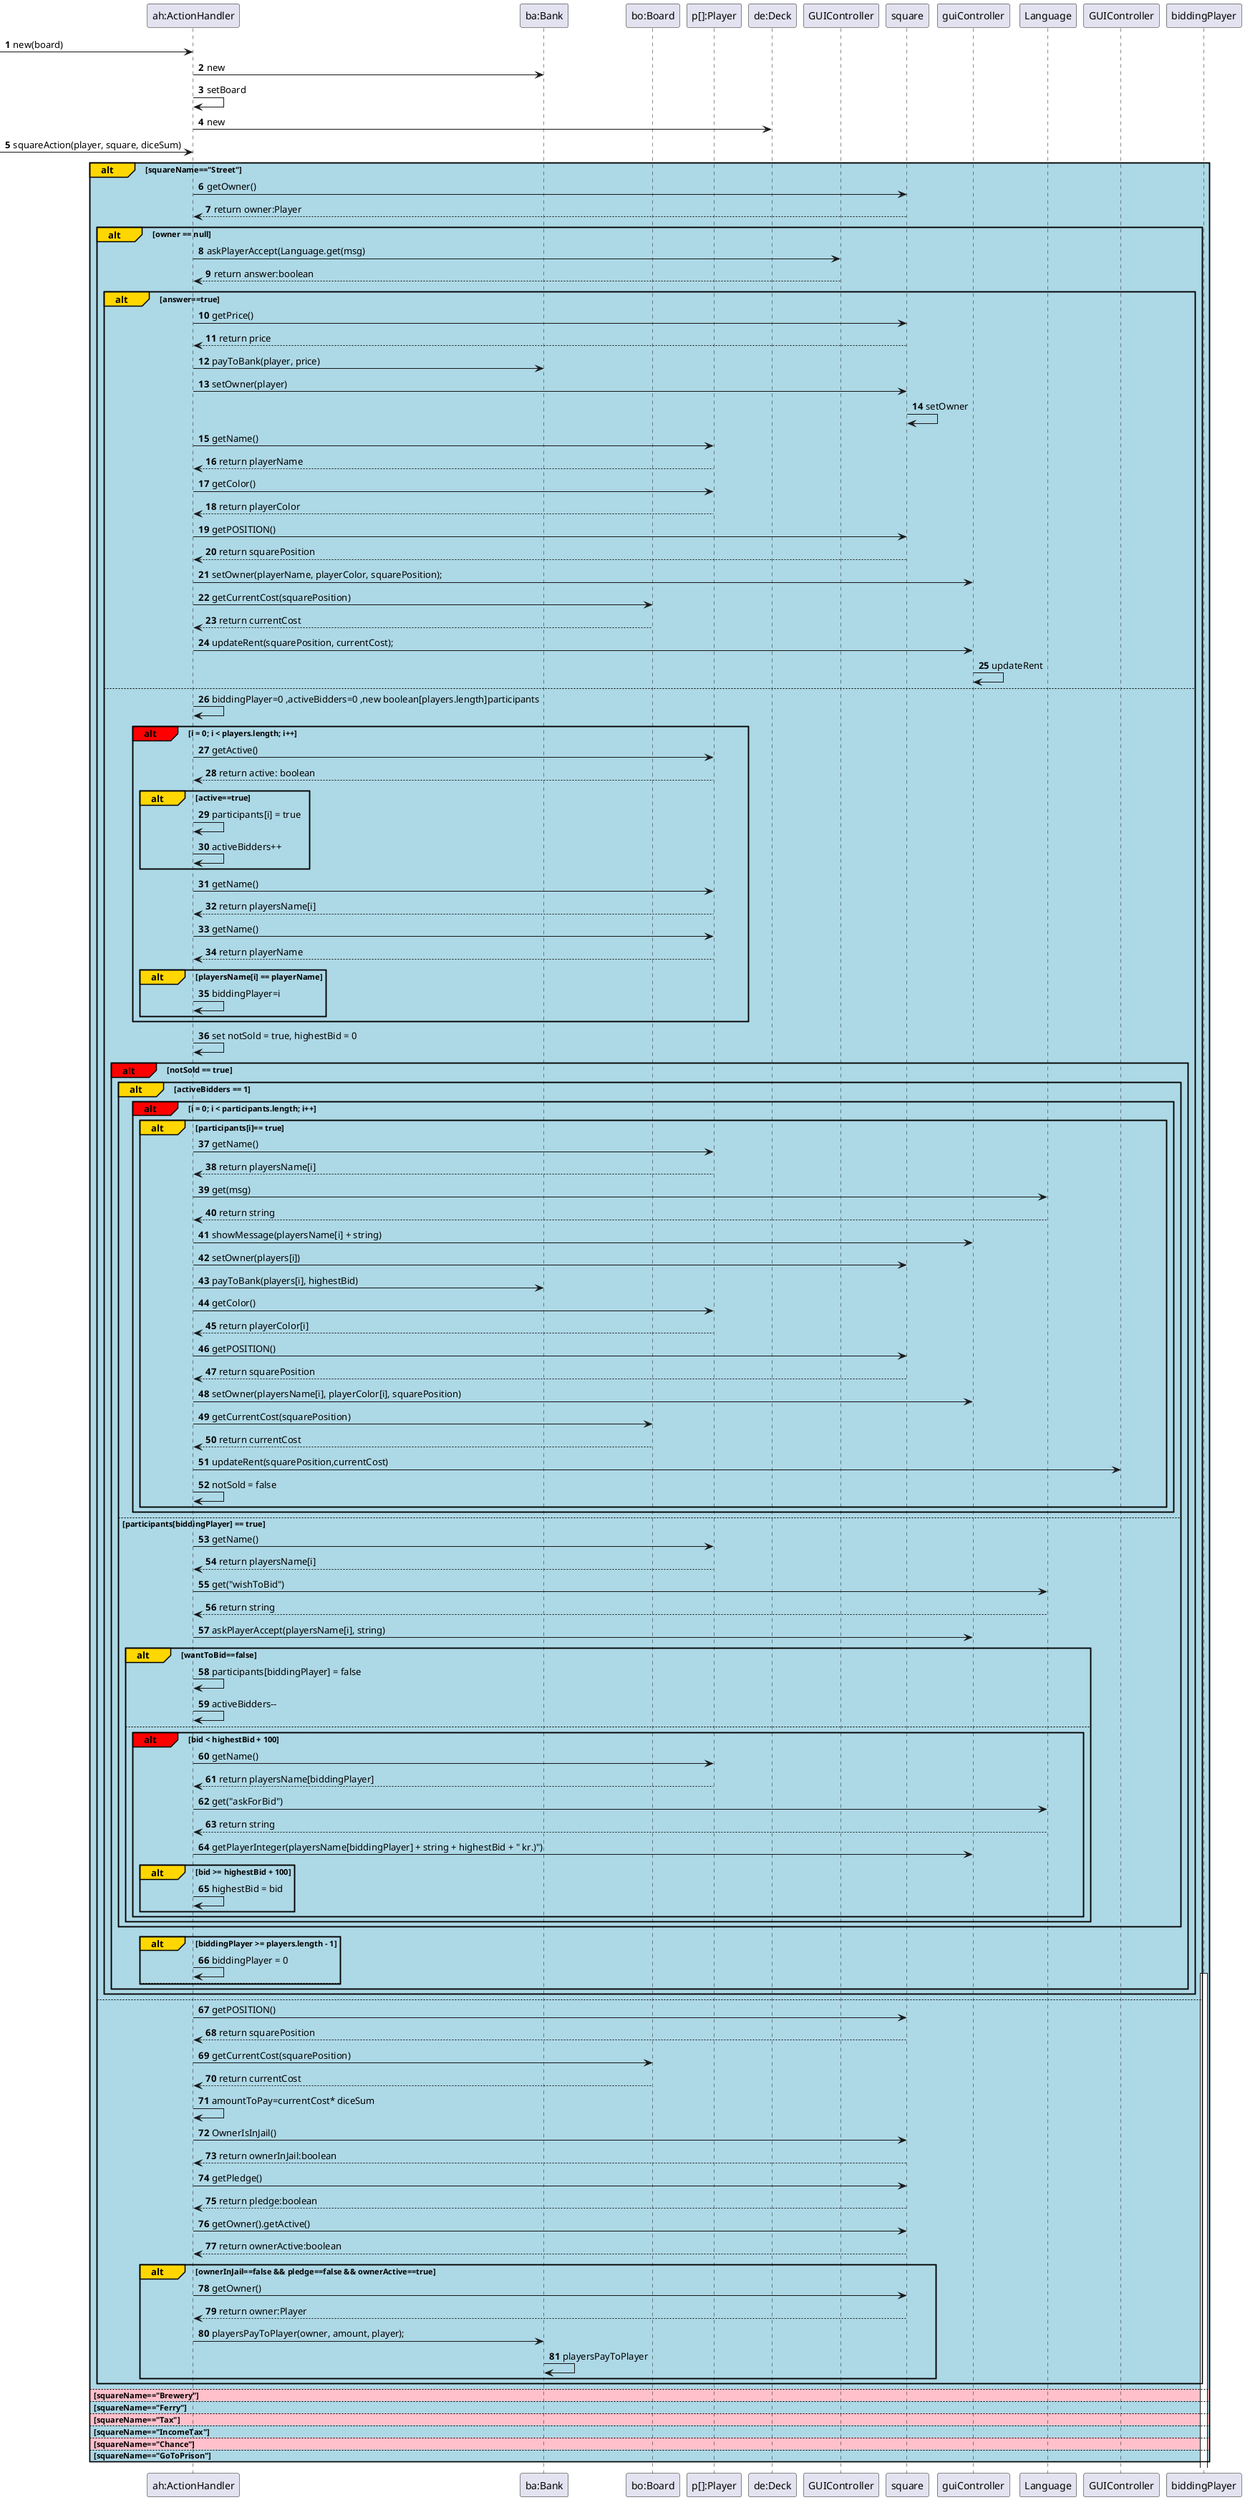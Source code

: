 @startuml
'https://plantuml.com/sequence-diagram

autonumber

Participant "ah:ActionHandler" as actionHandler
Participant "ba:Bank" as bank
Participant "bo:Board" as board
Participant "p[]:Player" as player
Participant "de:Deck" as deck
Participant "GUIController" as gui


-> actionHandler: new(board)
actionHandler -> bank:new
actionHandler -> actionHandler:setBoard
actionHandler -> deck:new


-> actionHandler : squareAction(player, square, diceSum)
alt#Gold #LightBlue squareName=="Street"
    actionHandler -> square:getOwner()
    actionHandler <-- square:return owner:Player
    alt#Gold owner == null
        actionHandler -> gui:askPlayerAccept(Language.get(msg)
        actionHandler <-- gui:return answer:boolean
        alt#Gold answer==true
            actionHandler -> square:getPrice()
            actionHandler <--square: return price
            actionHandler ->bank: payToBank(player, price)
            actionHandler->square:setOwner(player)
            square->square: setOwner
            actionHandler -> player:getName()
            actionHandler <-- player:return playerName
            actionHandler -> player:getColor()
            actionHandler <-- player:return playerColor
            actionHandler -> square:getPOSITION()
            actionHandler <-- square:return squarePosition
            actionHandler->guiController:setOwner(playerName, playerColor, squarePosition);
            actionHandler -> board:getCurrentCost(squarePosition)
            actionHandler <-- board:return currentCost
            actionHandler -> guiController:updateRent(squarePosition, currentCost);
            guiController -> guiController:updateRent
        else
            actionHandler -> actionHandler:biddingPlayer=0 ,activeBidders=0 ,new boolean[players.length]participants
            alt#red i = 0; i < players.length; i++
                actionHandler->player: getActive()
                actionHandler<--player: return active: boolean
                alt#Gold active==true
                    actionHandler->actionHandler:participants[i] = true
                    actionHandler->actionHandler:activeBidders++
                end

                actionHandler -> player:getName()
                actionHandler <-- player:return playersName[i]
                actionHandler -> player:getName()
                actionHandler <-- player:return playerName
                alt#Gold playersName[i] == playerName
                    actionHandler -> actionHandler:biddingPlayer=i
                end
            end

            actionHandler -> actionHandler:set notSold = true, highestBid = 0
            alt#red notSold == true
                alt#Gold activeBidders == 1
                    alt#red i = 0; i < participants.length; i++
                        alt#Gold participants[i]== true
                            actionHandler -> player:getName()
                            actionHandler <-- player:return playersName[i]
                            actionHandler -> Language:get(msg)
                            actionHandler <-- Language: return string
                            actionHandler -> guiController:showMessage(playersName[i] + string)
                            actionHandler ->  square:setOwner(players[i])
                            actionHandler -> bank:payToBank(players[i], highestBid)
                            actionHandler -> player:getColor()
                            actionHandler <-- player:return playerColor[i]
                            actionHandler -> square:getPOSITION()
                            actionHandler <-- square:return squarePosition
                            actionHandler -> guiController:setOwner(playersName[i], playerColor[i], squarePosition)
                            actionHandler -> board:getCurrentCost(squarePosition)
                            actionHandler <-- board:return currentCost
                            actionHandler -> GUIController:updateRent(squarePosition,currentCost)
                            actionHandler -> actionHandler:notSold = false
                        end
                    end

                else participants[biddingPlayer] == true
                    actionHandler -> player:getName()
                    actionHandler <-- player:return playersName[i]
                    actionHandler -> Language:get("wishToBid")
                    actionHandler <-- Language: return string
                    actionHandler -> guiController:askPlayerAccept(playersName[i], string)
                        alt#Gold wantToBid==false
                            actionHandler -> actionHandler:participants[biddingPlayer] = false
                            actionHandler -> actionHandler:activeBidders--
                        else
                            alt#red bid < highestBid + 100
                                actionHandler -> player:getName()
                                actionHandler <-- player:return playersName[biddingPlayer]
                                actionHandler -> Language:get("askForBid")
                                actionHandler <-- Language: return string
                                actionHandler -> guiController: getPlayerInteger(playersName[biddingPlayer] + string + highestBid + " kr.)")

                                alt#Gold bid >= highestBid + 100
                                    actionHandler -> actionHandler:highestBid = bid
                                end
                            end
                        end
                end

                alt#Gold biddingPlayer >= players.length - 1
                    actionHandler->actionHandler:biddingPlayer = 0
                else
                    biddingPlayer++
                end
            end
        end

    else
        actionHandler->square:getPOSITION()
        actionHandler<--square:return squarePosition
        actionHandler->board:getCurrentCost(squarePosition)
        actionHandler<--board: return currentCost
        actionHandler-> actionHandler: amountToPay=currentCost* diceSum

        actionHandler->square:OwnerIsInJail()
        actionHandler<--square:return ownerInJail:boolean
        actionHandler->square:getPledge()
        actionHandler<--square: return pledge:boolean
        actionHandler->square:getOwner().getActive()
        actionHandler<--square: return ownerActive:boolean

        alt#Gold ownerInJail==false && pledge==false && ownerActive==true
            actionHandler->square:getOwner()
            actionHandler <-- square:return owner:Player
            actionHandler -> bank:playersPayToPlayer(owner, amount, player);
            bank -> bank:playersPayToPlayer
        end

    end

else #Pink squareName=="Brewery"

else #LightBlue squareName=="Ferry"

else #Pink squareName=="Tax"

else #LightBlue squareName=="IncomeTax"

else #Pink squareName=="Chance"

else #LightBlue squareName=="GoToPrison"


end




@enduml